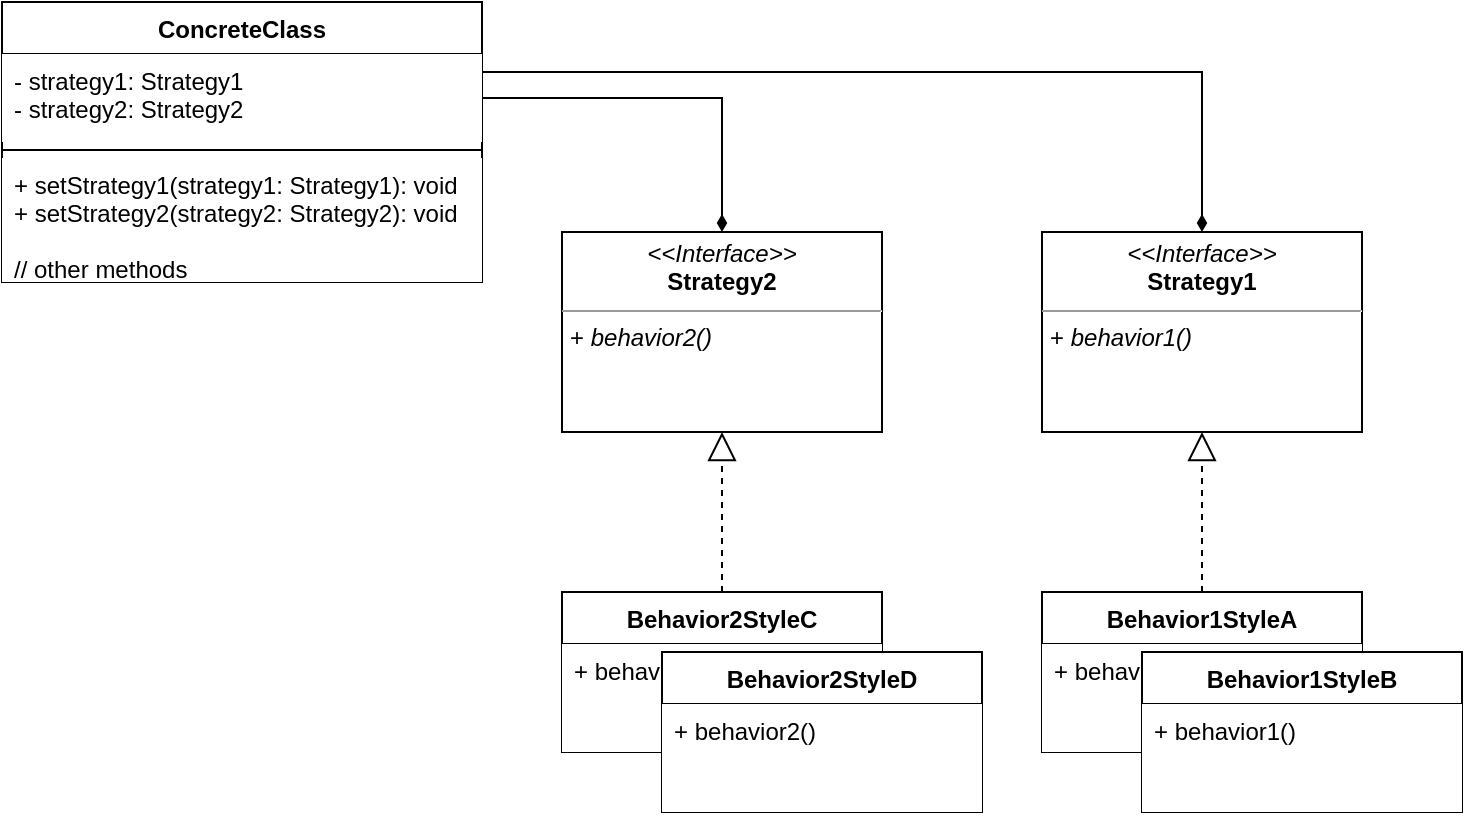 <mxfile version="12.2.2" type="device" pages="1"><diagram id="_1ymN_Tey4sdQRALKf-u" name="Page-1"><mxGraphModel dx="1408" dy="738" grid="1" gridSize="10" guides="1" tooltips="1" connect="1" arrows="1" fold="1" page="1" pageScale="1" pageWidth="850" pageHeight="1100" math="0" shadow="0"><root><mxCell id="0"/><mxCell id="1" parent="0"/><mxCell id="egR_cdVjC1hQstla6LNb-15" value="Behavior1StyleA" style="swimlane;fontStyle=1;align=center;verticalAlign=top;childLayout=stackLayout;horizontal=1;startSize=26;horizontalStack=0;resizeParent=1;resizeParentMax=0;resizeLast=0;collapsible=1;marginBottom=0;" parent="1" vertex="1"><mxGeometry x="560" y="335" width="160" height="80" as="geometry"/></mxCell><mxCell id="egR_cdVjC1hQstla6LNb-18" value="+ behavior1()" style="text;strokeColor=none;fillColor=#ffffff;align=left;verticalAlign=top;spacingLeft=4;spacingRight=4;overflow=hidden;rotatable=0;points=[[0,0.5],[1,0.5]];portConstraint=eastwest;" parent="egR_cdVjC1hQstla6LNb-15" vertex="1"><mxGeometry y="26" width="160" height="54" as="geometry"/></mxCell><mxCell id="egR_cdVjC1hQstla6LNb-11" value="&lt;p style=&quot;margin: 0px ; margin-top: 4px ; text-align: center&quot;&gt;&lt;i&gt;&amp;lt;&amp;lt;Interface&amp;gt;&amp;gt;&lt;/i&gt;&lt;br&gt;&lt;b&gt;Strategy1&lt;/b&gt;&lt;/p&gt;&lt;hr size=&quot;1&quot;&gt;&lt;p style=&quot;margin: 0px ; margin-left: 4px&quot;&gt;+ &lt;i&gt;behavior1()&lt;/i&gt;&lt;br&gt;&lt;/p&gt;" style="verticalAlign=top;align=left;overflow=fill;fontSize=12;fontFamily=Helvetica;html=1;" parent="1" vertex="1"><mxGeometry x="560" y="155" width="160" height="100" as="geometry"/></mxCell><mxCell id="2RzEiwI5Yuda3pfJ-qj3-4" value="" style="endArrow=block;dashed=1;endFill=0;endSize=12;html=1;exitX=0.5;exitY=0;exitDx=0;exitDy=0;entryX=0.5;entryY=1;entryDx=0;entryDy=0;" parent="1" source="egR_cdVjC1hQstla6LNb-15" target="egR_cdVjC1hQstla6LNb-11" edge="1"><mxGeometry width="160" relative="1" as="geometry"><mxPoint x="320" y="378" as="sourcePoint"/><mxPoint x="520" y="265" as="targetPoint"/></mxGeometry></mxCell><mxCell id="ecdc9h93hdytqc3x6rLa-19" style="edgeStyle=orthogonalEdgeStyle;rounded=0;orthogonalLoop=1;jettySize=auto;html=1;exitX=1;exitY=0.25;exitDx=0;exitDy=0;entryX=0.5;entryY=0;entryDx=0;entryDy=0;endArrow=diamondThin;endFill=1;" edge="1" parent="1" source="ecdc9h93hdytqc3x6rLa-2" target="egR_cdVjC1hQstla6LNb-11"><mxGeometry relative="1" as="geometry"/></mxCell><mxCell id="ecdc9h93hdytqc3x6rLa-2" value="ConcreteClass" style="swimlane;fontStyle=1;align=center;verticalAlign=top;childLayout=stackLayout;horizontal=1;startSize=26;horizontalStack=0;resizeParent=1;resizeParentMax=0;resizeLast=0;collapsible=1;marginBottom=0;" vertex="1" parent="1"><mxGeometry x="40" y="40" width="240" height="140" as="geometry"/></mxCell><mxCell id="ecdc9h93hdytqc3x6rLa-3" value="- strategy1: Strategy1&#10;- strategy2: Strategy2&#10;" style="text;strokeColor=none;fillColor=#ffffff;align=left;verticalAlign=top;spacingLeft=4;spacingRight=4;overflow=hidden;rotatable=0;points=[[0,0.5],[1,0.5]];portConstraint=eastwest;" vertex="1" parent="ecdc9h93hdytqc3x6rLa-2"><mxGeometry y="26" width="240" height="44" as="geometry"/></mxCell><mxCell id="ecdc9h93hdytqc3x6rLa-4" value="" style="line;strokeWidth=1;fillColor=none;align=left;verticalAlign=middle;spacingTop=-1;spacingLeft=3;spacingRight=3;rotatable=0;labelPosition=right;points=[];portConstraint=eastwest;" vertex="1" parent="ecdc9h93hdytqc3x6rLa-2"><mxGeometry y="70" width="240" height="8" as="geometry"/></mxCell><mxCell id="ecdc9h93hdytqc3x6rLa-5" value="+ setStrategy1(strategy1: Strategy1): void&#10;+ setStrategy2(strategy2: Strategy2): void&#10;&#10;// other methods" style="text;strokeColor=none;fillColor=#ffffff;align=left;verticalAlign=top;spacingLeft=4;spacingRight=4;overflow=hidden;rotatable=0;points=[[0,0.5],[1,0.5]];portConstraint=eastwest;" vertex="1" parent="ecdc9h93hdytqc3x6rLa-2"><mxGeometry y="78" width="240" height="62" as="geometry"/></mxCell><mxCell id="ecdc9h93hdytqc3x6rLa-7" value="Behavior1StyleB" style="swimlane;fontStyle=1;align=center;verticalAlign=top;childLayout=stackLayout;horizontal=1;startSize=26;horizontalStack=0;resizeParent=1;resizeParentMax=0;resizeLast=0;collapsible=1;marginBottom=0;" vertex="1" parent="1"><mxGeometry x="610" y="365" width="160" height="80" as="geometry"/></mxCell><mxCell id="ecdc9h93hdytqc3x6rLa-8" value="+ behavior1()" style="text;strokeColor=none;fillColor=#ffffff;align=left;verticalAlign=top;spacingLeft=4;spacingRight=4;overflow=hidden;rotatable=0;points=[[0,0.5],[1,0.5]];portConstraint=eastwest;" vertex="1" parent="ecdc9h93hdytqc3x6rLa-7"><mxGeometry y="26" width="160" height="54" as="geometry"/></mxCell><mxCell id="ecdc9h93hdytqc3x6rLa-11" value="Behavior2StyleC" style="swimlane;fontStyle=1;align=center;verticalAlign=top;childLayout=stackLayout;horizontal=1;startSize=26;horizontalStack=0;resizeParent=1;resizeParentMax=0;resizeLast=0;collapsible=1;marginBottom=0;" vertex="1" parent="1"><mxGeometry x="320" y="335" width="160" height="80" as="geometry"/></mxCell><mxCell id="ecdc9h93hdytqc3x6rLa-12" value="+ behavior2()" style="text;strokeColor=none;fillColor=#ffffff;align=left;verticalAlign=top;spacingLeft=4;spacingRight=4;overflow=hidden;rotatable=0;points=[[0,0.5],[1,0.5]];portConstraint=eastwest;" vertex="1" parent="ecdc9h93hdytqc3x6rLa-11"><mxGeometry y="26" width="160" height="54" as="geometry"/></mxCell><mxCell id="ecdc9h93hdytqc3x6rLa-13" value="&lt;p style=&quot;margin: 0px ; margin-top: 4px ; text-align: center&quot;&gt;&lt;i&gt;&amp;lt;&amp;lt;Interface&amp;gt;&amp;gt;&lt;/i&gt;&lt;br&gt;&lt;b&gt;Strategy2&lt;/b&gt;&lt;/p&gt;&lt;hr size=&quot;1&quot;&gt;&lt;p style=&quot;margin: 0px ; margin-left: 4px&quot;&gt;+ &lt;i&gt;behavior2()&lt;/i&gt;&lt;br&gt;&lt;/p&gt;" style="verticalAlign=top;align=left;overflow=fill;fontSize=12;fontFamily=Helvetica;html=1;" vertex="1" parent="1"><mxGeometry x="320" y="155" width="160" height="100" as="geometry"/></mxCell><mxCell id="ecdc9h93hdytqc3x6rLa-14" value="" style="endArrow=block;dashed=1;endFill=0;endSize=12;html=1;exitX=0.5;exitY=0;exitDx=0;exitDy=0;entryX=0.5;entryY=1;entryDx=0;entryDy=0;" edge="1" parent="1" source="ecdc9h93hdytqc3x6rLa-11" target="ecdc9h93hdytqc3x6rLa-13"><mxGeometry width="160" relative="1" as="geometry"><mxPoint x="80" y="378" as="sourcePoint"/><mxPoint x="280" y="265" as="targetPoint"/></mxGeometry></mxCell><mxCell id="ecdc9h93hdytqc3x6rLa-15" value="Behavior2StyleD" style="swimlane;fontStyle=1;align=center;verticalAlign=top;childLayout=stackLayout;horizontal=1;startSize=26;horizontalStack=0;resizeParent=1;resizeParentMax=0;resizeLast=0;collapsible=1;marginBottom=0;" vertex="1" parent="1"><mxGeometry x="370" y="365" width="160" height="80" as="geometry"/></mxCell><mxCell id="ecdc9h93hdytqc3x6rLa-16" value="+ behavior2()" style="text;strokeColor=none;fillColor=#ffffff;align=left;verticalAlign=top;spacingLeft=4;spacingRight=4;overflow=hidden;rotatable=0;points=[[0,0.5],[1,0.5]];portConstraint=eastwest;" vertex="1" parent="ecdc9h93hdytqc3x6rLa-15"><mxGeometry y="26" width="160" height="54" as="geometry"/></mxCell><mxCell id="ecdc9h93hdytqc3x6rLa-20" style="edgeStyle=orthogonalEdgeStyle;rounded=0;orthogonalLoop=1;jettySize=auto;html=1;exitX=1;exitY=0.5;exitDx=0;exitDy=0;entryX=0.5;entryY=0;entryDx=0;entryDy=0;endArrow=diamondThin;endFill=1;" edge="1" parent="1" source="ecdc9h93hdytqc3x6rLa-3" target="ecdc9h93hdytqc3x6rLa-13"><mxGeometry relative="1" as="geometry"/></mxCell></root></mxGraphModel></diagram></mxfile>
